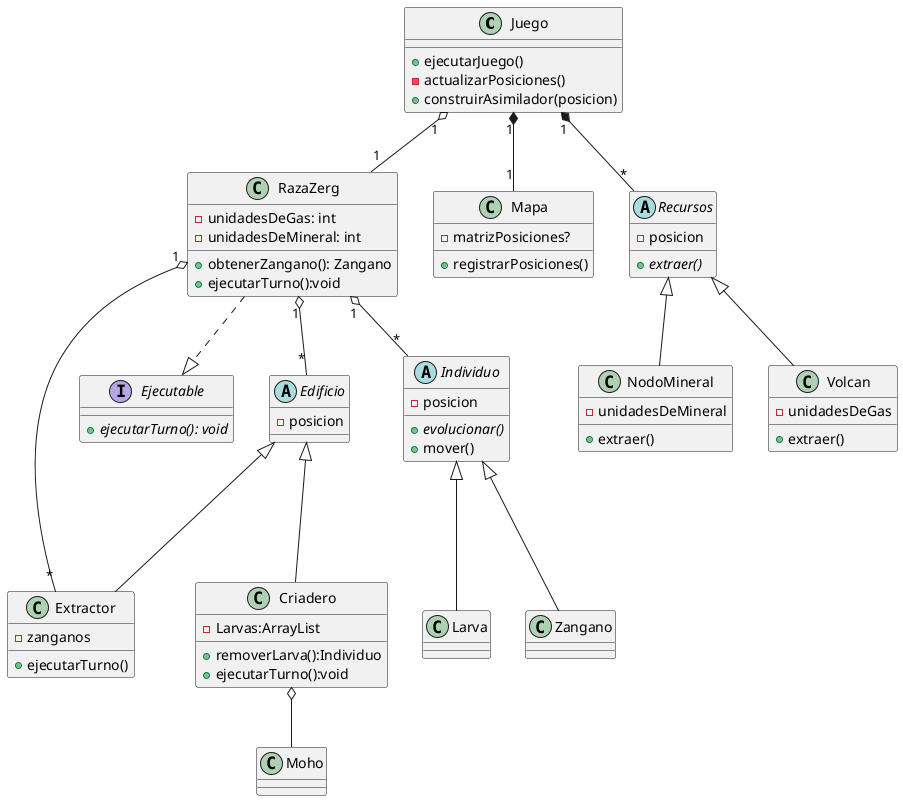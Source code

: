 @startuml



class Juego {
    +ejecutarJuego()
    -actualizarPosiciones()
    +construirAsimilador(posicion)
}

class Zangano{

}
class Larva{

}
class RazaZerg{
    -unidadesDeGas: int
    -unidadesDeMineral: int
    + obtenerZangano(): Zangano
    +ejecutarTurno():void
}
class Criadero{
    -Larvas:ArrayList
    +removerLarva():Individuo
    +ejecutarTurno():void
}


abstract class Edificio{
    -posicion
}

class Extractor{
    -zanganos
    +ejecutarTurno()
}

abstract class Individuo {
    -posicion
    {abstract} +evolucionar()
    +mover()
}

class Mapa {
    -matrizPosiciones?
    +registrarPosiciones()
}

abstract class Recursos {
    -posicion
    {abstract} +extraer()
}

class NodoMineral {
    -unidadesDeMineral
    +extraer()
}

class Volcan{
    -unidadesDeGas
    +extraer()
}

interface Ejecutable {
   + {abstract} ejecutarTurno(): void
}


Zangano  -up--|> Individuo
Larva    -up--|> Individuo
RazaZerg "1"  o-- "*" Edificio
RazaZerg "1"  o-- "*" Individuo
RazaZerg   ..|>  Ejecutable

Criadero -up--|> Edificio
Extractor -up--|> Edificio
Juego "1"  o-- "1" RazaZerg
Juego "1"  *-- "1" Mapa
Juego "1"  *-- "*" Recursos
Recursos <|-- Volcan
Recursos <|-- NodoMineral
Criadero o-- Moho
RazaZerg "1"  o-- "*" Extractor

@enduml

//Que al evolucionar un zanagano se cree un edificio en la misma pos
// y se elimine el zangano.

//Juego en el metodo actualizarPosiciones le pide a cada
//individuo y edificio sus posiciones y se las envia a mapa

//Hay que hacer una clase Posicion que tenga como atributo
//coordenadas x e y.

//Para construir un edificio hice que lo haga la clase juego, asi
//soluciono el tema de chequear que el edificio se construya sobre
//lo que debe. Pero no se si van a quedar demasaidos métodos en Juego.